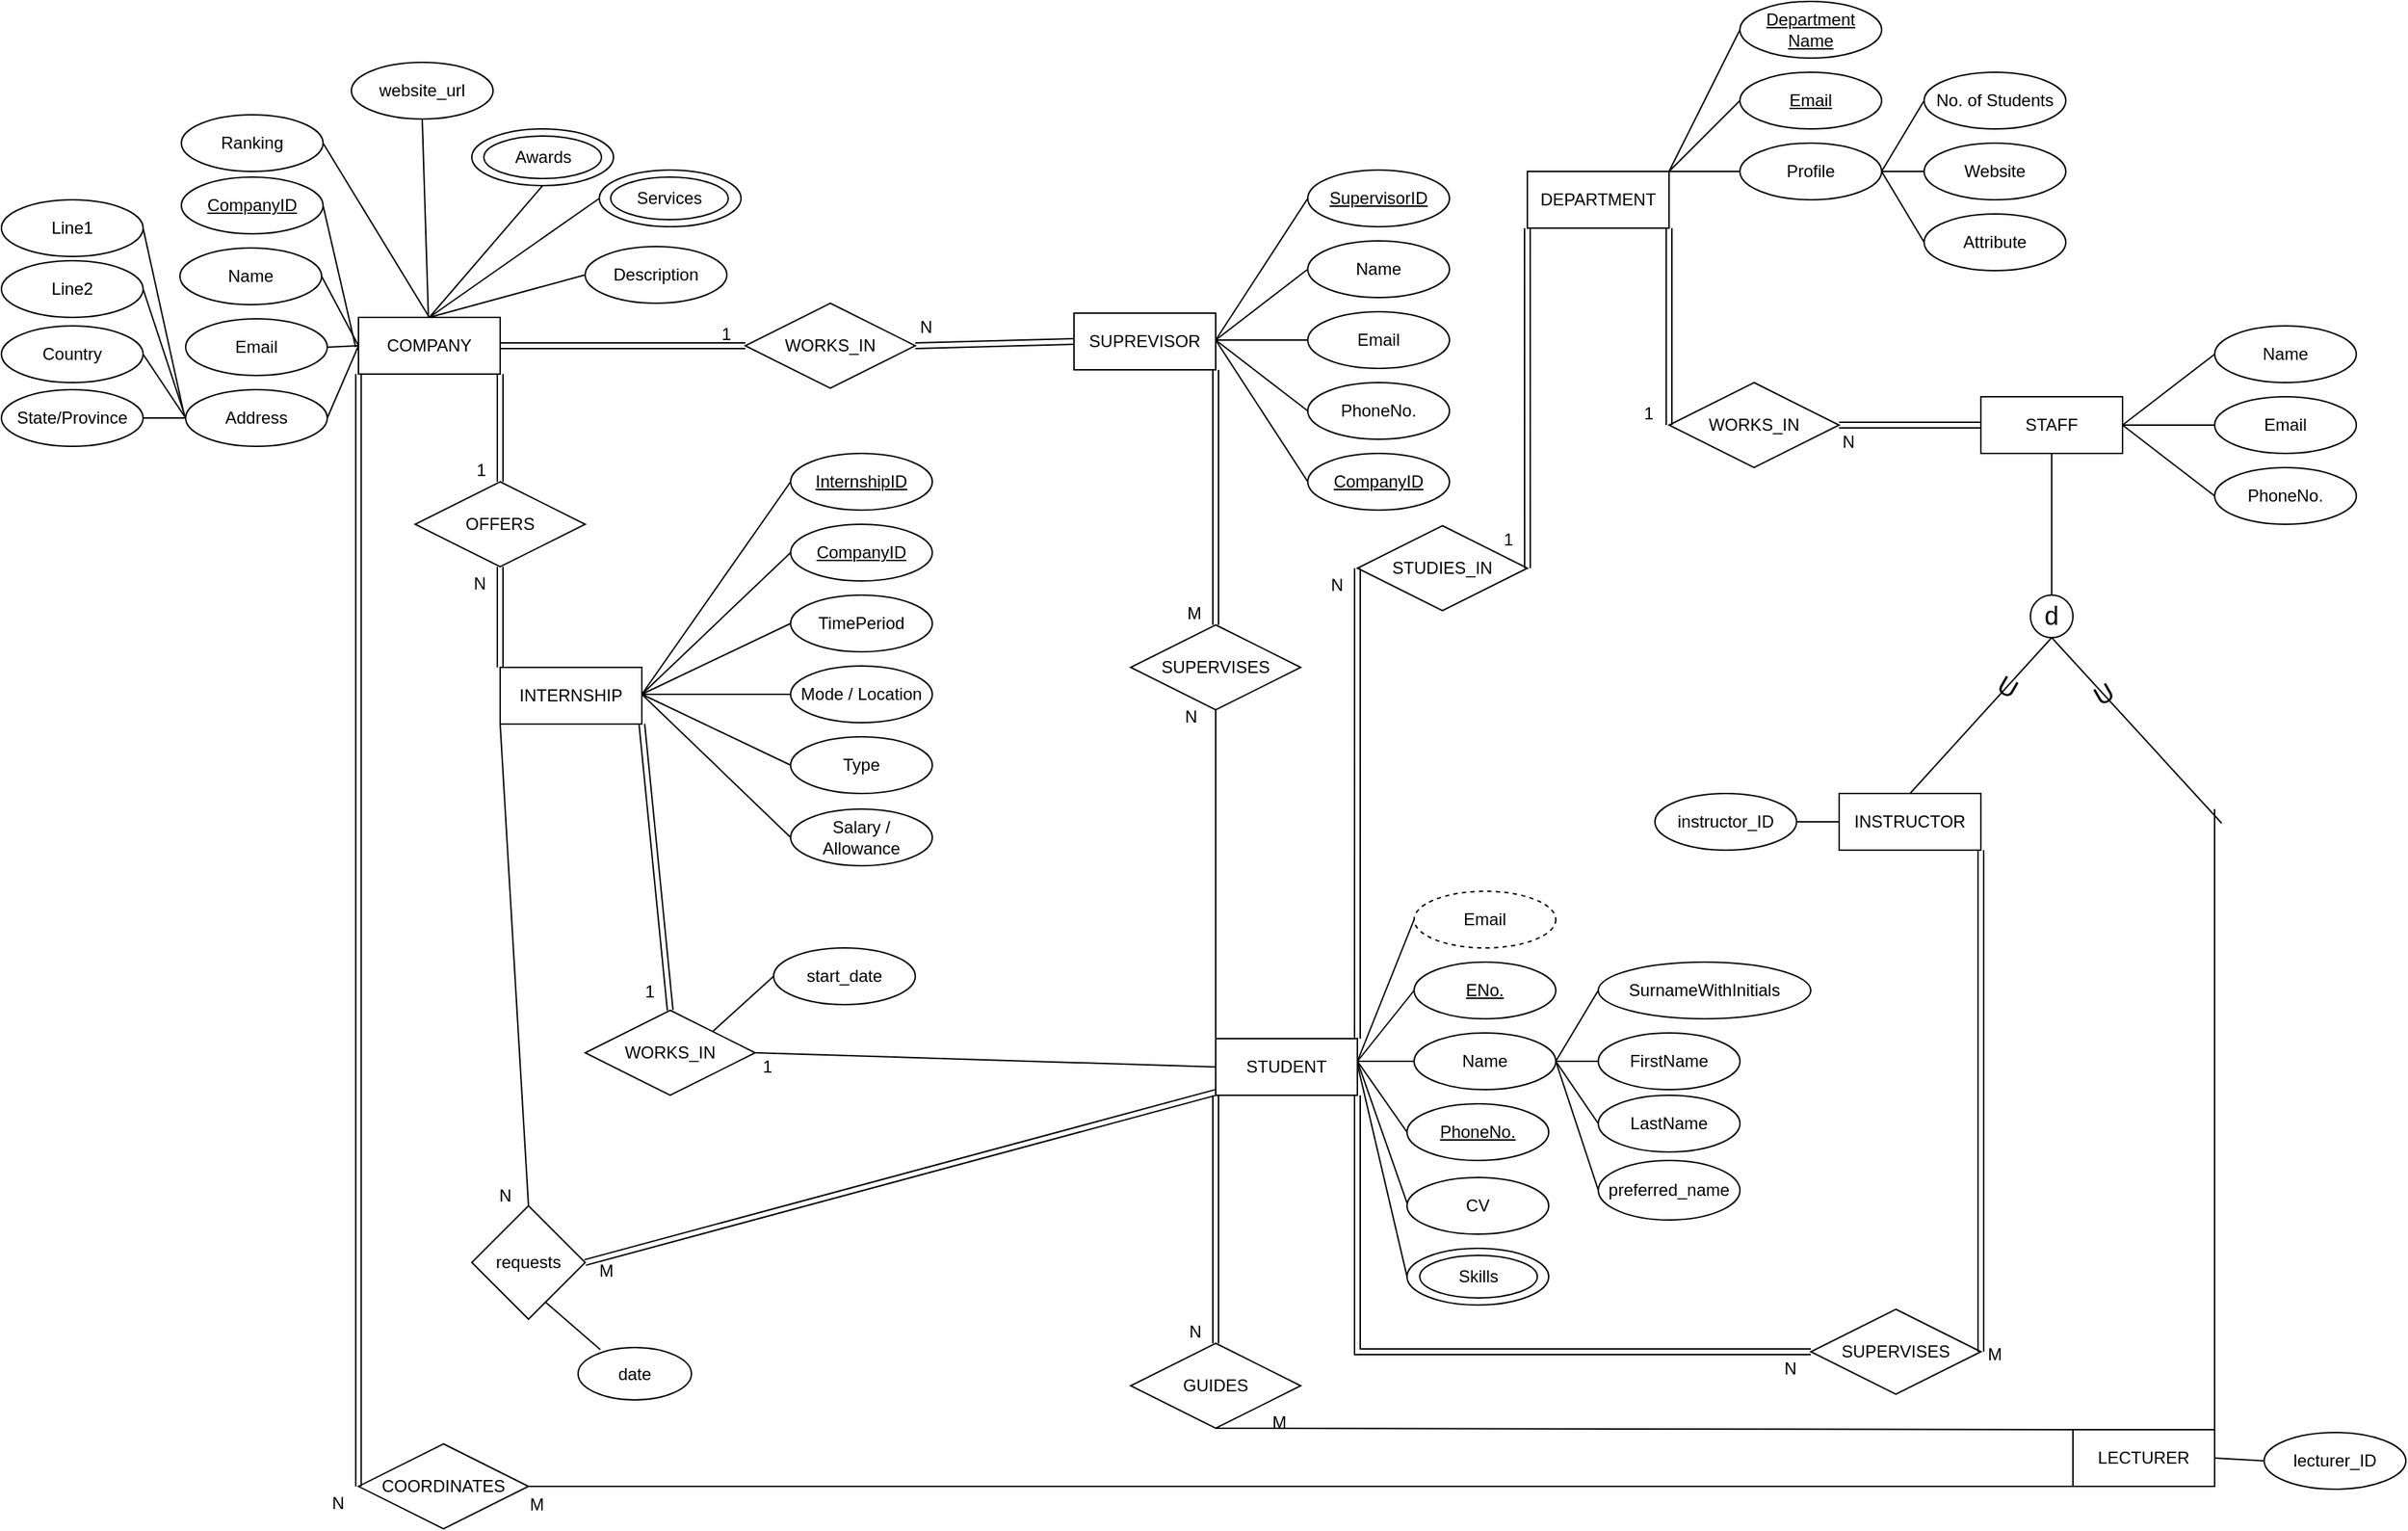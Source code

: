 <mxfile version="16.5.3" type="device"><diagram id="amjzP3HNuLZpH-jODJ5Z" name="Page-1"><mxGraphModel dx="3157" dy="3487" grid="1" gridSize="10" guides="1" tooltips="1" connect="1" arrows="1" fold="1" page="1" pageScale="1" pageWidth="850" pageHeight="1100" math="0" shadow="0"><root><mxCell id="0"/><mxCell id="1" parent="0"/><mxCell id="pXCcRpqdPzr5vICQYkG3-47" value="INSTRUCTOR" style="whiteSpace=wrap;html=1;align=center;" parent="1" vertex="1"><mxGeometry x="1020.04" y="-1331" width="100" height="40" as="geometry"/></mxCell><mxCell id="pXCcRpqdPzr5vICQYkG3-48" value="SUPREVISOR" style="whiteSpace=wrap;html=1;align=center;" parent="1" vertex="1"><mxGeometry x="480" y="-1670" width="100" height="40" as="geometry"/></mxCell><mxCell id="pXCcRpqdPzr5vICQYkG3-49" value="COMPANY" style="whiteSpace=wrap;html=1;align=center;" parent="1" vertex="1"><mxGeometry x="-25" y="-1667" width="100" height="40" as="geometry"/></mxCell><mxCell id="pXCcRpqdPzr5vICQYkG3-50" value="STUDENT" style="whiteSpace=wrap;html=1;align=center;" parent="1" vertex="1"><mxGeometry x="580" y="-1158" width="100" height="40" as="geometry"/></mxCell><mxCell id="pXCcRpqdPzr5vICQYkG3-51" value="DEPARTMENT" style="whiteSpace=wrap;html=1;align=center;" parent="1" vertex="1"><mxGeometry x="799.96" y="-1770" width="100" height="40" as="geometry"/></mxCell><mxCell id="pXCcRpqdPzr5vICQYkG3-52" value="LECTURER" style="whiteSpace=wrap;html=1;align=center;" parent="1" vertex="1"><mxGeometry x="1185.04" y="-882" width="100" height="40" as="geometry"/></mxCell><mxCell id="pXCcRpqdPzr5vICQYkG3-53" value="STAFF" style="whiteSpace=wrap;html=1;align=center;" parent="1" vertex="1"><mxGeometry x="1120.04" y="-1611" width="100" height="40" as="geometry"/></mxCell><mxCell id="pXCcRpqdPzr5vICQYkG3-54" value="INTERNSHIP" style="whiteSpace=wrap;html=1;align=center;" parent="1" vertex="1"><mxGeometry x="75" y="-1420" width="100" height="40" as="geometry"/></mxCell><mxCell id="pXCcRpqdPzr5vICQYkG3-75" value="OFFERS" style="shape=rhombus;perimeter=rhombusPerimeter;whiteSpace=wrap;html=1;align=center;" parent="1" vertex="1"><mxGeometry x="15" y="-1551" width="120" height="60" as="geometry"/></mxCell><mxCell id="pXCcRpqdPzr5vICQYkG3-85" value="" style="shape=link;html=1;rounded=0;exitX=1;exitY=1;exitDx=0;exitDy=0;entryX=0.5;entryY=0;entryDx=0;entryDy=0;" parent="1" source="pXCcRpqdPzr5vICQYkG3-49" target="pXCcRpqdPzr5vICQYkG3-75" edge="1"><mxGeometry relative="1" as="geometry"><mxPoint x="15" y="-1630" as="sourcePoint"/><mxPoint x="145" y="-1640" as="targetPoint"/></mxGeometry></mxCell><mxCell id="pXCcRpqdPzr5vICQYkG3-86" value="1" style="resizable=0;html=1;align=right;verticalAlign=bottom;" parent="pXCcRpqdPzr5vICQYkG3-85" connectable="0" vertex="1"><mxGeometry x="1" relative="1" as="geometry"><mxPoint x="-10" as="offset"/></mxGeometry></mxCell><mxCell id="pXCcRpqdPzr5vICQYkG3-87" value="" style="shape=link;html=1;rounded=0;entryX=0.5;entryY=1;entryDx=0;entryDy=0;exitX=0;exitY=0;exitDx=0;exitDy=0;" parent="1" source="pXCcRpqdPzr5vICQYkG3-54" target="pXCcRpqdPzr5vICQYkG3-75" edge="1"><mxGeometry relative="1" as="geometry"><mxPoint x="25" y="-1490" as="sourcePoint"/><mxPoint x="185" y="-1490" as="targetPoint"/></mxGeometry></mxCell><mxCell id="pXCcRpqdPzr5vICQYkG3-88" value="N" style="resizable=0;html=1;align=right;verticalAlign=bottom;" parent="pXCcRpqdPzr5vICQYkG3-87" connectable="0" vertex="1"><mxGeometry x="1" relative="1" as="geometry"><mxPoint x="-10" y="20" as="offset"/></mxGeometry></mxCell><mxCell id="pXCcRpqdPzr5vICQYkG3-89" value="WORKS_IN" style="shape=rhombus;perimeter=rhombusPerimeter;whiteSpace=wrap;html=1;align=center;" parent="1" vertex="1"><mxGeometry x="248" y="-1677" width="120" height="60" as="geometry"/></mxCell><mxCell id="pXCcRpqdPzr5vICQYkG3-90" value="" style="shape=link;html=1;rounded=0;exitX=1;exitY=0.5;exitDx=0;exitDy=0;entryX=0;entryY=0.5;entryDx=0;entryDy=0;" parent="1" source="pXCcRpqdPzr5vICQYkG3-49" target="pXCcRpqdPzr5vICQYkG3-89" edge="1"><mxGeometry relative="1" as="geometry"><mxPoint x="170" y="-1727" as="sourcePoint"/><mxPoint x="260" y="-1647" as="targetPoint"/></mxGeometry></mxCell><mxCell id="pXCcRpqdPzr5vICQYkG3-91" value="1" style="resizable=0;html=1;align=right;verticalAlign=bottom;" parent="pXCcRpqdPzr5vICQYkG3-90" connectable="0" vertex="1"><mxGeometry x="1" relative="1" as="geometry"><mxPoint x="-10" as="offset"/></mxGeometry></mxCell><mxCell id="pXCcRpqdPzr5vICQYkG3-93" value="" style="shape=link;html=1;rounded=0;exitX=0;exitY=0.5;exitDx=0;exitDy=0;entryX=1;entryY=0.5;entryDx=0;entryDy=0;" parent="1" source="pXCcRpqdPzr5vICQYkG3-48" target="pXCcRpqdPzr5vICQYkG3-89" edge="1"><mxGeometry relative="1" as="geometry"><mxPoint x="330" y="-1470" as="sourcePoint"/><mxPoint x="450" y="-1700" as="targetPoint"/></mxGeometry></mxCell><mxCell id="pXCcRpqdPzr5vICQYkG3-94" value="N" style="resizable=0;html=1;align=right;verticalAlign=bottom;" parent="pXCcRpqdPzr5vICQYkG3-93" connectable="0" vertex="1"><mxGeometry x="1" relative="1" as="geometry"><mxPoint x="12" y="-4" as="offset"/></mxGeometry></mxCell><mxCell id="pXCcRpqdPzr5vICQYkG3-95" value="WORKS_IN" style="shape=rhombus;perimeter=rhombusPerimeter;whiteSpace=wrap;html=1;align=center;" parent="1" vertex="1"><mxGeometry x="135" y="-1178" width="120" height="60" as="geometry"/></mxCell><mxCell id="pXCcRpqdPzr5vICQYkG3-98" value="" style="shape=link;html=1;rounded=0;exitX=0.5;exitY=0;exitDx=0;exitDy=0;entryX=1;entryY=1;entryDx=0;entryDy=0;" parent="1" source="pXCcRpqdPzr5vICQYkG3-95" target="pXCcRpqdPzr5vICQYkG3-54" edge="1"><mxGeometry relative="1" as="geometry"><mxPoint x="195" y="-1610" as="sourcePoint"/><mxPoint x="95" y="-1610" as="targetPoint"/></mxGeometry></mxCell><mxCell id="pXCcRpqdPzr5vICQYkG3-99" value="1" style="resizable=0;html=1;align=right;verticalAlign=bottom;" parent="pXCcRpqdPzr5vICQYkG3-98" connectable="0" vertex="1"><mxGeometry x="1" relative="1" as="geometry"><mxPoint x="10" y="198" as="offset"/></mxGeometry></mxCell><mxCell id="pXCcRpqdPzr5vICQYkG3-100" value="SUPERVISES" style="shape=rhombus;perimeter=rhombusPerimeter;whiteSpace=wrap;html=1;align=center;" parent="1" vertex="1"><mxGeometry x="520" y="-1450" width="120" height="60" as="geometry"/></mxCell><mxCell id="pXCcRpqdPzr5vICQYkG3-103" value="" style="shape=link;html=1;rounded=0;entryX=0.5;entryY=0;entryDx=0;entryDy=0;exitX=1;exitY=1;exitDx=0;exitDy=0;" parent="1" source="pXCcRpqdPzr5vICQYkG3-48" target="pXCcRpqdPzr5vICQYkG3-100" edge="1"><mxGeometry relative="1" as="geometry"><mxPoint x="590" y="-1330" as="sourcePoint"/><mxPoint x="590" y="-1380" as="targetPoint"/></mxGeometry></mxCell><mxCell id="pXCcRpqdPzr5vICQYkG3-104" value="M" style="resizable=0;html=1;align=right;verticalAlign=bottom;" parent="pXCcRpqdPzr5vICQYkG3-103" connectable="0" vertex="1"><mxGeometry x="1" relative="1" as="geometry"><mxPoint x="-10" as="offset"/></mxGeometry></mxCell><mxCell id="pXCcRpqdPzr5vICQYkG3-105" value="STUDIES_IN" style="shape=rhombus;perimeter=rhombusPerimeter;whiteSpace=wrap;html=1;align=center;" parent="1" vertex="1"><mxGeometry x="680.04" y="-1520" width="120" height="60" as="geometry"/></mxCell><mxCell id="pXCcRpqdPzr5vICQYkG3-106" value="" style="shape=link;html=1;rounded=0;exitX=0;exitY=1;exitDx=0;exitDy=0;entryX=1;entryY=0.5;entryDx=0;entryDy=0;" parent="1" source="pXCcRpqdPzr5vICQYkG3-51" target="pXCcRpqdPzr5vICQYkG3-105" edge="1"><mxGeometry relative="1" as="geometry"><mxPoint x="249.96" y="-1760" as="sourcePoint"/><mxPoint x="800" y="-1530" as="targetPoint"/></mxGeometry></mxCell><mxCell id="pXCcRpqdPzr5vICQYkG3-107" value="1" style="resizable=0;html=1;align=right;verticalAlign=bottom;" parent="pXCcRpqdPzr5vICQYkG3-106" connectable="0" vertex="1"><mxGeometry x="1" relative="1" as="geometry"><mxPoint x="-10" y="-11" as="offset"/></mxGeometry></mxCell><mxCell id="pXCcRpqdPzr5vICQYkG3-108" value="" style="shape=link;html=1;rounded=0;entryX=0;entryY=0.5;entryDx=0;entryDy=0;exitX=1;exitY=0;exitDx=0;exitDy=0;" parent="1" source="pXCcRpqdPzr5vICQYkG3-50" target="pXCcRpqdPzr5vICQYkG3-105" edge="1"><mxGeometry relative="1" as="geometry"><mxPoint x="300" y="-1410" as="sourcePoint"/><mxPoint x="300" y="-1530" as="targetPoint"/></mxGeometry></mxCell><mxCell id="pXCcRpqdPzr5vICQYkG3-109" value="N" style="resizable=0;html=1;align=right;verticalAlign=bottom;" parent="pXCcRpqdPzr5vICQYkG3-108" connectable="0" vertex="1"><mxGeometry x="1" relative="1" as="geometry"><mxPoint x="-10" y="20" as="offset"/></mxGeometry></mxCell><mxCell id="pXCcRpqdPzr5vICQYkG3-110" value="WORKS_IN" style="shape=rhombus;perimeter=rhombusPerimeter;whiteSpace=wrap;html=1;align=center;" parent="1" vertex="1"><mxGeometry x="899.96" y="-1621" width="120" height="60" as="geometry"/></mxCell><mxCell id="pXCcRpqdPzr5vICQYkG3-111" value="" style="shape=link;html=1;rounded=0;exitX=1;exitY=1;exitDx=0;exitDy=0;entryX=0;entryY=0.5;entryDx=0;entryDy=0;" parent="1" source="pXCcRpqdPzr5vICQYkG3-51" target="pXCcRpqdPzr5vICQYkG3-110" edge="1"><mxGeometry relative="1" as="geometry"><mxPoint x="1179.96" y="-1700" as="sourcePoint"/><mxPoint x="579.96" y="-1670" as="targetPoint"/></mxGeometry></mxCell><mxCell id="pXCcRpqdPzr5vICQYkG3-112" value="1" style="resizable=0;html=1;align=right;verticalAlign=bottom;" parent="pXCcRpqdPzr5vICQYkG3-111" connectable="0" vertex="1"><mxGeometry x="1" relative="1" as="geometry"><mxPoint x="-10" as="offset"/></mxGeometry></mxCell><mxCell id="pXCcRpqdPzr5vICQYkG3-113" value="" style="shape=link;html=1;rounded=0;entryX=1;entryY=0.5;entryDx=0;entryDy=0;exitX=0;exitY=0.5;exitDx=0;exitDy=0;" parent="1" source="pXCcRpqdPzr5vICQYkG3-53" target="pXCcRpqdPzr5vICQYkG3-110" edge="1"><mxGeometry relative="1" as="geometry"><mxPoint x="959.96" y="-1420" as="sourcePoint"/><mxPoint x="579.96" y="-1610" as="targetPoint"/></mxGeometry></mxCell><mxCell id="pXCcRpqdPzr5vICQYkG3-114" value="N" style="resizable=0;html=1;align=right;verticalAlign=bottom;" parent="pXCcRpqdPzr5vICQYkG3-113" connectable="0" vertex="1"><mxGeometry x="1" relative="1" as="geometry"><mxPoint x="11" y="20" as="offset"/></mxGeometry></mxCell><mxCell id="pXCcRpqdPzr5vICQYkG3-115" value="&lt;font style=&quot;font-size: 18px&quot;&gt;d&lt;/font&gt;" style="ellipse;whiteSpace=wrap;html=1;aspect=fixed;" parent="1" vertex="1"><mxGeometry x="1155.04" y="-1471" width="30" height="30" as="geometry"/></mxCell><mxCell id="pXCcRpqdPzr5vICQYkG3-116" value="" style="endArrow=none;html=1;rounded=0;fontSize=18;edgeStyle=orthogonalEdgeStyle;exitX=1;exitY=0.05;exitDx=0;exitDy=0;exitPerimeter=0;" parent="1" source="pXCcRpqdPzr5vICQYkG3-52" edge="1"><mxGeometry width="50" height="50" relative="1" as="geometry"><mxPoint x="1285.04" y="-888" as="sourcePoint"/><mxPoint x="1285" y="-1320" as="targetPoint"/><Array as="points"><mxPoint x="1285" y="-980"/><mxPoint x="1285" y="-980"/></Array></mxGeometry></mxCell><mxCell id="s4EsBTHyYF3DcHNr2bHi-1" value="&lt;font style=&quot;font-size: 18px&quot;&gt;U&lt;/font&gt;" style="text;html=1;strokeColor=none;fillColor=none;align=center;verticalAlign=middle;whiteSpace=wrap;rounded=0;rotation=30;" parent="1" vertex="1"><mxGeometry x="1109" y="-1421" width="60" height="30" as="geometry"/></mxCell><mxCell id="s4EsBTHyYF3DcHNr2bHi-5" value="SUPERVISES" style="shape=rhombus;perimeter=rhombusPerimeter;whiteSpace=wrap;html=1;align=center;" parent="1" vertex="1"><mxGeometry x="1000.04" y="-967" width="120" height="60" as="geometry"/></mxCell><mxCell id="s4EsBTHyYF3DcHNr2bHi-6" value="" style="shape=link;html=1;rounded=0;entryX=0;entryY=0.5;entryDx=0;entryDy=0;exitX=1;exitY=1;exitDx=0;exitDy=0;edgeStyle=orthogonalEdgeStyle;" parent="1" source="pXCcRpqdPzr5vICQYkG3-50" target="s4EsBTHyYF3DcHNr2bHi-5" edge="1"><mxGeometry relative="1" as="geometry"><mxPoint x="780" y="-1048" as="sourcePoint"/><mxPoint x="650" y="-1298" as="targetPoint"/></mxGeometry></mxCell><mxCell id="s4EsBTHyYF3DcHNr2bHi-7" value="N" style="resizable=0;html=1;align=right;verticalAlign=bottom;" parent="s4EsBTHyYF3DcHNr2bHi-6" connectable="0" vertex="1"><mxGeometry x="1" relative="1" as="geometry"><mxPoint x="-10" y="20" as="offset"/></mxGeometry></mxCell><mxCell id="s4EsBTHyYF3DcHNr2bHi-8" value="" style="shape=link;html=1;rounded=0;entryX=1;entryY=0.5;entryDx=0;entryDy=0;exitX=1;exitY=1;exitDx=0;exitDy=0;" parent="1" source="pXCcRpqdPzr5vICQYkG3-47" target="s4EsBTHyYF3DcHNr2bHi-5" edge="1"><mxGeometry relative="1" as="geometry"><mxPoint x="1177" y="-1231" as="sourcePoint"/><mxPoint x="1127" y="-1151" as="targetPoint"/></mxGeometry></mxCell><mxCell id="s4EsBTHyYF3DcHNr2bHi-9" value="M" style="resizable=0;html=1;align=right;verticalAlign=bottom;" parent="s4EsBTHyYF3DcHNr2bHi-8" connectable="0" vertex="1"><mxGeometry x="1" relative="1" as="geometry"><mxPoint x="15" y="10" as="offset"/></mxGeometry></mxCell><mxCell id="s4EsBTHyYF3DcHNr2bHi-10" value="GUIDES" style="shape=rhombus;perimeter=rhombusPerimeter;whiteSpace=wrap;html=1;align=center;" parent="1" vertex="1"><mxGeometry x="520" y="-943" width="120" height="60" as="geometry"/></mxCell><mxCell id="s4EsBTHyYF3DcHNr2bHi-11" value="" style="shape=link;html=1;rounded=0;entryX=0.5;entryY=0;entryDx=0;entryDy=0;exitX=0;exitY=1;exitDx=0;exitDy=0;" parent="1" source="pXCcRpqdPzr5vICQYkG3-50" target="s4EsBTHyYF3DcHNr2bHi-10" edge="1"><mxGeometry relative="1" as="geometry"><mxPoint x="530" y="-1147" as="sourcePoint"/><mxPoint x="500" y="-1327" as="targetPoint"/></mxGeometry></mxCell><mxCell id="s4EsBTHyYF3DcHNr2bHi-12" value="N" style="resizable=0;html=1;align=right;verticalAlign=bottom;" parent="s4EsBTHyYF3DcHNr2bHi-11" connectable="0" vertex="1"><mxGeometry x="1" relative="1" as="geometry"><mxPoint x="-10" as="offset"/></mxGeometry></mxCell><mxCell id="s4EsBTHyYF3DcHNr2bHi-15" value="COORDINATES" style="shape=rhombus;perimeter=rhombusPerimeter;whiteSpace=wrap;html=1;align=center;" parent="1" vertex="1"><mxGeometry x="-25.0" y="-872" width="120" height="60" as="geometry"/></mxCell><mxCell id="s4EsBTHyYF3DcHNr2bHi-16" value="" style="shape=link;html=1;rounded=0;entryX=0;entryY=0.5;entryDx=0;entryDy=0;exitX=0;exitY=1;exitDx=0;exitDy=0;width=3.793;" parent="1" source="pXCcRpqdPzr5vICQYkG3-49" target="s4EsBTHyYF3DcHNr2bHi-15" edge="1"><mxGeometry relative="1" as="geometry"><mxPoint x="15" y="-1130" as="sourcePoint"/><mxPoint x="-15" y="-1310" as="targetPoint"/></mxGeometry></mxCell><mxCell id="s4EsBTHyYF3DcHNr2bHi-17" value="N" style="resizable=0;html=1;align=right;verticalAlign=bottom;" parent="s4EsBTHyYF3DcHNr2bHi-16" connectable="0" vertex="1"><mxGeometry x="1" relative="1" as="geometry"><mxPoint x="-10" y="20" as="offset"/></mxGeometry></mxCell><mxCell id="s4EsBTHyYF3DcHNr2bHi-20" value="" style="endArrow=none;html=1;rounded=0;fontSize=18;entryX=0;entryY=1;entryDx=0;entryDy=0;exitX=1;exitY=0.5;exitDx=0;exitDy=0;" parent="1" source="s4EsBTHyYF3DcHNr2bHi-15" target="pXCcRpqdPzr5vICQYkG3-52" edge="1"><mxGeometry width="50" height="50" relative="1" as="geometry"><mxPoint x="480" y="-847" as="sourcePoint"/><mxPoint x="530" y="-897" as="targetPoint"/></mxGeometry></mxCell><mxCell id="s4EsBTHyYF3DcHNr2bHi-21" value="M" style="resizable=0;html=1;align=right;verticalAlign=bottom;" parent="1" connectable="0" vertex="1"><mxGeometry x="25" y="-967" as="geometry"><mxPoint x="130" y="-19" as="offset"/></mxGeometry></mxCell><mxCell id="s4EsBTHyYF3DcHNr2bHi-22" value="" style="endArrow=none;html=1;rounded=0;fontSize=18;entryX=0;entryY=0;entryDx=0;entryDy=0;exitX=0.5;exitY=1;exitDx=0;exitDy=0;" parent="1" source="s4EsBTHyYF3DcHNr2bHi-10" target="pXCcRpqdPzr5vICQYkG3-52" edge="1"><mxGeometry width="50" height="50" relative="1" as="geometry"><mxPoint x="350" y="-877" as="sourcePoint"/><mxPoint x="949.96" y="-877" as="targetPoint"/></mxGeometry></mxCell><mxCell id="s4EsBTHyYF3DcHNr2bHi-23" value="M" style="resizable=0;html=1;align=right;verticalAlign=bottom;" parent="1" connectable="0" vertex="1"><mxGeometry x="500" y="-860" as="geometry"><mxPoint x="130" y="-19" as="offset"/></mxGeometry></mxCell><mxCell id="s4EsBTHyYF3DcHNr2bHi-24" value="" style="endArrow=none;html=1;rounded=0;fontSize=18;entryX=0.5;entryY=1;entryDx=0;entryDy=0;exitX=0.5;exitY=0;exitDx=0;exitDy=0;" parent="1" source="pXCcRpqdPzr5vICQYkG3-115" target="pXCcRpqdPzr5vICQYkG3-53" edge="1"><mxGeometry width="50" height="50" relative="1" as="geometry"><mxPoint x="495.04" y="-1160" as="sourcePoint"/><mxPoint x="775" y="-1160" as="targetPoint"/></mxGeometry></mxCell><mxCell id="N8H7bRiZC3kbDnqA4UHB-1" value="Department Name" style="ellipse;whiteSpace=wrap;html=1;align=center;fontStyle=4;" parent="1" vertex="1"><mxGeometry x="950" y="-1890" width="100" height="40" as="geometry"/></mxCell><mxCell id="N8H7bRiZC3kbDnqA4UHB-2" value="Email" style="ellipse;whiteSpace=wrap;html=1;align=center;fontStyle=4;" parent="1" vertex="1"><mxGeometry x="950.0" y="-1840" width="100" height="40" as="geometry"/></mxCell><mxCell id="N8H7bRiZC3kbDnqA4UHB-3" value="Profile" style="ellipse;whiteSpace=wrap;html=1;align=center;" parent="1" vertex="1"><mxGeometry x="950" y="-1790" width="100" height="40" as="geometry"/></mxCell><mxCell id="N8H7bRiZC3kbDnqA4UHB-4" value="No. of Students" style="ellipse;whiteSpace=wrap;html=1;align=center;" parent="1" vertex="1"><mxGeometry x="1080" y="-1840" width="100" height="40" as="geometry"/></mxCell><mxCell id="N8H7bRiZC3kbDnqA4UHB-5" value="Website" style="ellipse;whiteSpace=wrap;html=1;align=center;" parent="1" vertex="1"><mxGeometry x="1080" y="-1790" width="100" height="40" as="geometry"/></mxCell><mxCell id="N8H7bRiZC3kbDnqA4UHB-6" value="Attribute" style="ellipse;whiteSpace=wrap;html=1;align=center;" parent="1" vertex="1"><mxGeometry x="1080" y="-1740" width="100" height="40" as="geometry"/></mxCell><mxCell id="N8H7bRiZC3kbDnqA4UHB-7" value="" style="endArrow=none;html=1;rounded=0;entryX=1;entryY=0.5;entryDx=0;entryDy=0;exitX=0;exitY=0.5;exitDx=0;exitDy=0;" parent="1" source="N8H7bRiZC3kbDnqA4UHB-6" target="N8H7bRiZC3kbDnqA4UHB-3" edge="1"><mxGeometry width="50" height="50" relative="1" as="geometry"><mxPoint x="1073.96" y="-1697" as="sourcePoint"/><mxPoint x="1024.96" y="-1780" as="targetPoint"/></mxGeometry></mxCell><mxCell id="N8H7bRiZC3kbDnqA4UHB-8" value="" style="endArrow=none;html=1;rounded=0;entryX=1;entryY=0.5;entryDx=0;entryDy=0;exitX=0;exitY=0.5;exitDx=0;exitDy=0;" parent="1" source="N8H7bRiZC3kbDnqA4UHB-5" target="N8H7bRiZC3kbDnqA4UHB-3" edge="1"><mxGeometry width="50" height="50" relative="1" as="geometry"><mxPoint x="1083.96" y="-1687" as="sourcePoint"/><mxPoint x="1034.96" y="-1770" as="targetPoint"/></mxGeometry></mxCell><mxCell id="N8H7bRiZC3kbDnqA4UHB-9" value="" style="endArrow=none;html=1;rounded=0;entryX=1;entryY=0.5;entryDx=0;entryDy=0;exitX=0;exitY=0.5;exitDx=0;exitDy=0;" parent="1" source="N8H7bRiZC3kbDnqA4UHB-4" target="N8H7bRiZC3kbDnqA4UHB-3" edge="1"><mxGeometry width="50" height="50" relative="1" as="geometry"><mxPoint x="1093.96" y="-1677" as="sourcePoint"/><mxPoint x="1044.96" y="-1760" as="targetPoint"/></mxGeometry></mxCell><mxCell id="N8H7bRiZC3kbDnqA4UHB-10" value="" style="endArrow=none;html=1;rounded=0;entryX=0;entryY=0.5;entryDx=0;entryDy=0;exitX=1;exitY=0.5;exitDx=0;exitDy=0;" parent="1" target="N8H7bRiZC3kbDnqA4UHB-1" edge="1"><mxGeometry width="50" height="50" relative="1" as="geometry"><mxPoint x="899.96" y="-1770" as="sourcePoint"/><mxPoint x="874.96" y="-1640" as="targetPoint"/></mxGeometry></mxCell><mxCell id="N8H7bRiZC3kbDnqA4UHB-11" value="" style="endArrow=none;html=1;rounded=0;entryX=0;entryY=0.5;entryDx=0;entryDy=0;exitX=1;exitY=0.5;exitDx=0;exitDy=0;" parent="1" target="N8H7bRiZC3kbDnqA4UHB-2" edge="1"><mxGeometry width="50" height="50" relative="1" as="geometry"><mxPoint x="899.96" y="-1770" as="sourcePoint"/><mxPoint x="884.96" y="-1630" as="targetPoint"/></mxGeometry></mxCell><mxCell id="N8H7bRiZC3kbDnqA4UHB-12" value="" style="endArrow=none;html=1;rounded=0;entryX=0;entryY=0.5;entryDx=0;entryDy=0;exitX=1;exitY=0.5;exitDx=0;exitDy=0;" parent="1" target="N8H7bRiZC3kbDnqA4UHB-3" edge="1"><mxGeometry width="50" height="50" relative="1" as="geometry"><mxPoint x="899.96" y="-1770" as="sourcePoint"/><mxPoint x="894.96" y="-1620" as="targetPoint"/></mxGeometry></mxCell><mxCell id="N8H7bRiZC3kbDnqA4UHB-14" value="&lt;u&gt;CompanyID&lt;/u&gt;" style="ellipse;whiteSpace=wrap;html=1;align=center;" parent="1" vertex="1"><mxGeometry x="280" y="-1521" width="100" height="40" as="geometry"/></mxCell><mxCell id="N8H7bRiZC3kbDnqA4UHB-17" value="TimePeriod" style="ellipse;whiteSpace=wrap;html=1;align=center;" parent="1" vertex="1"><mxGeometry x="280" y="-1471" width="100" height="40" as="geometry"/></mxCell><mxCell id="N8H7bRiZC3kbDnqA4UHB-18" value="Mode / Location" style="ellipse;whiteSpace=wrap;html=1;align=center;" parent="1" vertex="1"><mxGeometry x="280" y="-1421" width="100" height="40" as="geometry"/></mxCell><mxCell id="N8H7bRiZC3kbDnqA4UHB-20" value="InternshipID" style="ellipse;whiteSpace=wrap;html=1;align=center;fontStyle=4;" parent="1" vertex="1"><mxGeometry x="280" y="-1571" width="100" height="40" as="geometry"/></mxCell><mxCell id="N8H7bRiZC3kbDnqA4UHB-21" value="Type" style="ellipse;whiteSpace=wrap;html=1;align=center;" parent="1" vertex="1"><mxGeometry x="280" y="-1371" width="100" height="40" as="geometry"/></mxCell><mxCell id="N8H7bRiZC3kbDnqA4UHB-22" value="Salary / Allowance" style="ellipse;whiteSpace=wrap;html=1;align=center;" parent="1" vertex="1"><mxGeometry x="280" y="-1320" width="100" height="40" as="geometry"/></mxCell><mxCell id="N8H7bRiZC3kbDnqA4UHB-23" value="" style="endArrow=none;html=1;rounded=0;entryX=0;entryY=0.5;entryDx=0;entryDy=0;exitX=1;exitY=0.5;exitDx=0;exitDy=0;" parent="1" target="N8H7bRiZC3kbDnqA4UHB-20" edge="1"><mxGeometry relative="1" as="geometry"><mxPoint x="175" y="-1401" as="sourcePoint"/><mxPoint x="100" y="-1341" as="targetPoint"/></mxGeometry></mxCell><mxCell id="N8H7bRiZC3kbDnqA4UHB-24" value="" style="endArrow=none;html=1;rounded=0;entryX=1;entryY=0.5;entryDx=0;entryDy=0;exitX=0;exitY=0.5;exitDx=0;exitDy=0;" parent="1" source="N8H7bRiZC3kbDnqA4UHB-18" edge="1"><mxGeometry relative="1" as="geometry"><mxPoint x="60" y="-1111" as="sourcePoint"/><mxPoint x="175" y="-1401" as="targetPoint"/></mxGeometry></mxCell><mxCell id="N8H7bRiZC3kbDnqA4UHB-25" value="" style="endArrow=none;html=1;rounded=0;entryX=0;entryY=0.5;entryDx=0;entryDy=0;exitX=1;exitY=0.5;exitDx=0;exitDy=0;" parent="1" target="N8H7bRiZC3kbDnqA4UHB-17" edge="1"><mxGeometry relative="1" as="geometry"><mxPoint x="175" y="-1401" as="sourcePoint"/><mxPoint x="300" y="-1521" as="targetPoint"/></mxGeometry></mxCell><mxCell id="N8H7bRiZC3kbDnqA4UHB-27" value="" style="endArrow=none;html=1;rounded=0;entryX=0;entryY=0.5;entryDx=0;entryDy=0;exitX=1;exitY=0.5;exitDx=0;exitDy=0;" parent="1" target="N8H7bRiZC3kbDnqA4UHB-14" edge="1"><mxGeometry relative="1" as="geometry"><mxPoint x="175" y="-1401" as="sourcePoint"/><mxPoint x="320" y="-1501" as="targetPoint"/></mxGeometry></mxCell><mxCell id="N8H7bRiZC3kbDnqA4UHB-29" value="" style="endArrow=none;html=1;rounded=0;entryX=1;entryY=0.5;entryDx=0;entryDy=0;exitX=0;exitY=0.5;exitDx=0;exitDy=0;" parent="1" source="N8H7bRiZC3kbDnqA4UHB-21" edge="1"><mxGeometry relative="1" as="geometry"><mxPoint x="250" y="-1011" as="sourcePoint"/><mxPoint x="175" y="-1401" as="targetPoint"/></mxGeometry></mxCell><mxCell id="N8H7bRiZC3kbDnqA4UHB-30" value="" style="endArrow=none;html=1;rounded=0;exitX=0;exitY=0.5;exitDx=0;exitDy=0;entryX=1;entryY=0.5;entryDx=0;entryDy=0;" parent="1" source="N8H7bRiZC3kbDnqA4UHB-22" edge="1"><mxGeometry relative="1" as="geometry"><mxPoint x="300" y="-1101" as="sourcePoint"/><mxPoint x="175" y="-1401" as="targetPoint"/></mxGeometry></mxCell><mxCell id="N8H7bRiZC3kbDnqA4UHB-54" value="Name" style="ellipse;whiteSpace=wrap;html=1;align=center;" parent="1" vertex="1"><mxGeometry x="720.04" y="-1162" width="100" height="40" as="geometry"/></mxCell><mxCell id="N8H7bRiZC3kbDnqA4UHB-55" value="ENo." style="ellipse;whiteSpace=wrap;html=1;align=center;fontStyle=4;" parent="1" vertex="1"><mxGeometry x="720.04" y="-1212" width="100" height="40" as="geometry"/></mxCell><mxCell id="N8H7bRiZC3kbDnqA4UHB-56" value="SurnameWithInitials" style="ellipse;whiteSpace=wrap;html=1;align=center;" parent="1" vertex="1"><mxGeometry x="850.0" y="-1212" width="150" height="40" as="geometry"/></mxCell><mxCell id="N8H7bRiZC3kbDnqA4UHB-57" value="FirstName" style="ellipse;whiteSpace=wrap;html=1;align=center;" parent="1" vertex="1"><mxGeometry x="850.04" y="-1162" width="100" height="40" as="geometry"/></mxCell><mxCell id="N8H7bRiZC3kbDnqA4UHB-58" value="LastName" style="ellipse;whiteSpace=wrap;html=1;align=center;" parent="1" vertex="1"><mxGeometry x="850.04" y="-1118" width="100" height="40" as="geometry"/></mxCell><mxCell id="N8H7bRiZC3kbDnqA4UHB-59" value="" style="endArrow=none;html=1;rounded=0;exitX=1;exitY=0.5;exitDx=0;exitDy=0;entryX=0;entryY=0.5;entryDx=0;entryDy=0;" parent="1" source="N8H7bRiZC3kbDnqA4UHB-54" target="N8H7bRiZC3kbDnqA4UHB-56" edge="1"><mxGeometry width="50" height="50" relative="1" as="geometry"><mxPoint x="840.04" y="-1162" as="sourcePoint"/><mxPoint x="890.04" y="-1212" as="targetPoint"/></mxGeometry></mxCell><mxCell id="N8H7bRiZC3kbDnqA4UHB-60" value="" style="endArrow=none;html=1;rounded=0;entryX=1;entryY=0.5;entryDx=0;entryDy=0;exitX=0;exitY=0.5;exitDx=0;exitDy=0;" parent="1" source="N8H7bRiZC3kbDnqA4UHB-55" edge="1"><mxGeometry width="50" height="50" relative="1" as="geometry"><mxPoint x="600.04" y="-962" as="sourcePoint"/><mxPoint x="680.04" y="-1142" as="targetPoint"/></mxGeometry></mxCell><mxCell id="N8H7bRiZC3kbDnqA4UHB-61" value="" style="endArrow=none;html=1;rounded=0;entryX=1;entryY=0.5;entryDx=0;entryDy=0;exitX=0;exitY=0.5;exitDx=0;exitDy=0;" parent="1" source="N8H7bRiZC3kbDnqA4UHB-54" edge="1"><mxGeometry width="50" height="50" relative="1" as="geometry"><mxPoint x="610.04" y="-952" as="sourcePoint"/><mxPoint x="680.04" y="-1142" as="targetPoint"/></mxGeometry></mxCell><mxCell id="N8H7bRiZC3kbDnqA4UHB-62" value="" style="endArrow=none;html=1;rounded=0;entryX=1;entryY=0.5;entryDx=0;entryDy=0;exitX=0;exitY=0.5;exitDx=0;exitDy=0;" parent="1" source="N8H7bRiZC3kbDnqA4UHB-58" target="N8H7bRiZC3kbDnqA4UHB-54" edge="1"><mxGeometry width="50" height="50" relative="1" as="geometry"><mxPoint x="780.04" y="-1012" as="sourcePoint"/><mxPoint x="830.04" y="-1062" as="targetPoint"/></mxGeometry></mxCell><mxCell id="N8H7bRiZC3kbDnqA4UHB-63" value="" style="endArrow=none;html=1;rounded=0;exitX=0;exitY=0.5;exitDx=0;exitDy=0;" parent="1" source="N8H7bRiZC3kbDnqA4UHB-57" edge="1"><mxGeometry width="50" height="50" relative="1" as="geometry"><mxPoint x="770.04" y="-992" as="sourcePoint"/><mxPoint x="820.04" y="-1142" as="targetPoint"/></mxGeometry></mxCell><mxCell id="N8H7bRiZC3kbDnqA4UHB-64" value="Email" style="ellipse;whiteSpace=wrap;html=1;align=center;dashed=1;" parent="1" vertex="1"><mxGeometry x="720.04" y="-1262" width="100" height="40" as="geometry"/></mxCell><mxCell id="N8H7bRiZC3kbDnqA4UHB-65" value="" style="endArrow=none;html=1;rounded=0;entryX=1;entryY=0.5;entryDx=0;entryDy=0;exitX=0;exitY=0.5;exitDx=0;exitDy=0;" parent="1" edge="1"><mxGeometry width="50" height="50" relative="1" as="geometry"><mxPoint x="715.04" y="-1042" as="sourcePoint"/><mxPoint x="680.04" y="-1142" as="targetPoint"/></mxGeometry></mxCell><mxCell id="N8H7bRiZC3kbDnqA4UHB-66" value="" style="endArrow=none;html=1;rounded=0;entryX=1;entryY=0.5;entryDx=0;entryDy=0;exitX=0;exitY=0.5;exitDx=0;exitDy=0;" parent="1" source="N8H7bRiZC3kbDnqA4UHB-68" edge="1"><mxGeometry width="50" height="50" relative="1" as="geometry"><mxPoint x="760.04" y="-1152" as="sourcePoint"/><mxPoint x="680.04" y="-1142" as="targetPoint"/></mxGeometry></mxCell><mxCell id="N8H7bRiZC3kbDnqA4UHB-67" value="" style="endArrow=none;html=1;rounded=0;entryX=1;entryY=0.5;entryDx=0;entryDy=0;exitX=0;exitY=0.5;exitDx=0;exitDy=0;" parent="1" source="N8H7bRiZC3kbDnqA4UHB-64" edge="1"><mxGeometry width="50" height="50" relative="1" as="geometry"><mxPoint x="770.04" y="-1142" as="sourcePoint"/><mxPoint x="680.04" y="-1142" as="targetPoint"/></mxGeometry></mxCell><mxCell id="N8H7bRiZC3kbDnqA4UHB-68" value="PhoneNo." style="ellipse;whiteSpace=wrap;html=1;align=center;fontStyle=4;" parent="1" vertex="1"><mxGeometry x="715.04" y="-1112" width="100" height="40" as="geometry"/></mxCell><mxCell id="N8H7bRiZC3kbDnqA4UHB-70" value="CV" style="ellipse;whiteSpace=wrap;html=1;align=center;" parent="1" vertex="1"><mxGeometry x="715.04" y="-1060" width="100" height="40" as="geometry"/></mxCell><mxCell id="N8H7bRiZC3kbDnqA4UHB-71" value="" style="ellipse;whiteSpace=wrap;html=1;align=center;" parent="1" vertex="1"><mxGeometry x="715.04" y="-1010" width="100" height="40" as="geometry"/></mxCell><mxCell id="N8H7bRiZC3kbDnqA4UHB-77" value="" style="endArrow=none;html=1;rounded=0;exitX=1;exitY=0.5;exitDx=0;exitDy=0;entryX=0;entryY=0.5;entryDx=0;entryDy=0;" parent="1" source="N8H7bRiZC3kbDnqA4UHB-89" target="pXCcRpqdPzr5vICQYkG3-49" edge="1"><mxGeometry width="50" height="50" relative="1" as="geometry"><mxPoint x="-347" y="-1789" as="sourcePoint"/><mxPoint x="-27" y="-1799" as="targetPoint"/></mxGeometry></mxCell><mxCell id="N8H7bRiZC3kbDnqA4UHB-80" value="Ranking" style="ellipse;whiteSpace=wrap;html=1;align=center;" parent="1" vertex="1"><mxGeometry x="-150" y="-1810" width="100" height="40" as="geometry"/></mxCell><mxCell id="N8H7bRiZC3kbDnqA4UHB-81" value="" style="ellipse;whiteSpace=wrap;html=1;align=center;" parent="1" vertex="1"><mxGeometry x="55" y="-1800" width="100" height="40" as="geometry"/></mxCell><mxCell id="N8H7bRiZC3kbDnqA4UHB-82" value="" style="ellipse;whiteSpace=wrap;html=1;align=center;" parent="1" vertex="1"><mxGeometry x="145" y="-1771" width="100" height="40" as="geometry"/></mxCell><mxCell id="N8H7bRiZC3kbDnqA4UHB-83" value="" style="endArrow=none;html=1;rounded=0;entryX=0.5;entryY=0;entryDx=0;entryDy=0;exitX=0;exitY=0.5;exitDx=0;exitDy=0;" parent="1" source="N8H7bRiZC3kbDnqA4UHB-82" target="pXCcRpqdPzr5vICQYkG3-49" edge="1"><mxGeometry width="50" height="50" relative="1" as="geometry"><mxPoint x="140" y="-1750" as="sourcePoint"/><mxPoint x="-70.0" y="-1547" as="targetPoint"/></mxGeometry></mxCell><mxCell id="N8H7bRiZC3kbDnqA4UHB-84" value="" style="endArrow=none;html=1;rounded=0;entryX=0.5;entryY=0;entryDx=0;entryDy=0;exitX=0.5;exitY=1;exitDx=0;exitDy=0;" parent="1" source="N8H7bRiZC3kbDnqA4UHB-81" target="pXCcRpqdPzr5vICQYkG3-49" edge="1"><mxGeometry width="50" height="50" relative="1" as="geometry"><mxPoint x="119" y="-1394" as="sourcePoint"/><mxPoint x="-70.0" y="-1547" as="targetPoint"/></mxGeometry></mxCell><mxCell id="N8H7bRiZC3kbDnqA4UHB-85" value="" style="endArrow=none;html=1;rounded=0;entryX=0.5;entryY=0;entryDx=0;entryDy=0;exitX=1;exitY=0.5;exitDx=0;exitDy=0;" parent="1" source="N8H7bRiZC3kbDnqA4UHB-80" target="pXCcRpqdPzr5vICQYkG3-49" edge="1"><mxGeometry width="50" height="50" relative="1" as="geometry"><mxPoint x="129" y="-1384" as="sourcePoint"/><mxPoint x="-70.0" y="-1547" as="targetPoint"/></mxGeometry></mxCell><mxCell id="N8H7bRiZC3kbDnqA4UHB-86" value="Email" style="ellipse;whiteSpace=wrap;html=1;align=center;" parent="1" vertex="1"><mxGeometry x="-147" y="-1666" width="100" height="40" as="geometry"/></mxCell><mxCell id="N8H7bRiZC3kbDnqA4UHB-87" value="CompanyID" style="ellipse;whiteSpace=wrap;html=1;align=center;fontStyle=4;" parent="1" vertex="1"><mxGeometry x="-150" y="-1766" width="100" height="40" as="geometry"/></mxCell><mxCell id="N8H7bRiZC3kbDnqA4UHB-88" value="Name" style="ellipse;whiteSpace=wrap;html=1;align=center;" parent="1" vertex="1"><mxGeometry x="-151" y="-1716" width="100" height="40" as="geometry"/></mxCell><mxCell id="N8H7bRiZC3kbDnqA4UHB-89" value="Address" style="ellipse;whiteSpace=wrap;html=1;align=center;" parent="1" vertex="1"><mxGeometry x="-147" y="-1616" width="100" height="40" as="geometry"/></mxCell><mxCell id="N8H7bRiZC3kbDnqA4UHB-90" value="Country" style="ellipse;whiteSpace=wrap;html=1;align=center;" parent="1" vertex="1"><mxGeometry x="-277" y="-1661" width="100" height="40" as="geometry"/></mxCell><mxCell id="N8H7bRiZC3kbDnqA4UHB-91" value="State/Province" style="ellipse;whiteSpace=wrap;html=1;align=center;" parent="1" vertex="1"><mxGeometry x="-277" y="-1616" width="100" height="40" as="geometry"/></mxCell><mxCell id="N8H7bRiZC3kbDnqA4UHB-94" value="" style="endArrow=none;html=1;rounded=0;exitX=1;exitY=0.5;exitDx=0;exitDy=0;entryX=0;entryY=0.5;entryDx=0;entryDy=0;" parent="1" source="N8H7bRiZC3kbDnqA4UHB-91" target="N8H7bRiZC3kbDnqA4UHB-89" edge="1"><mxGeometry width="50" height="50" relative="1" as="geometry"><mxPoint x="-243" y="-1513" as="sourcePoint"/><mxPoint x="-317" y="-1566" as="targetPoint"/></mxGeometry></mxCell><mxCell id="N8H7bRiZC3kbDnqA4UHB-95" value="" style="endArrow=none;html=1;rounded=0;entryX=0;entryY=0.5;entryDx=0;entryDy=0;exitX=1;exitY=0.5;exitDx=0;exitDy=0;" parent="1" source="N8H7bRiZC3kbDnqA4UHB-86" target="pXCcRpqdPzr5vICQYkG3-49" edge="1"><mxGeometry width="50" height="50" relative="1" as="geometry"><mxPoint x="-47" y="-1799" as="sourcePoint"/><mxPoint x="-27" y="-1799" as="targetPoint"/></mxGeometry></mxCell><mxCell id="N8H7bRiZC3kbDnqA4UHB-96" value="" style="endArrow=none;html=1;rounded=0;entryX=0;entryY=0.5;entryDx=0;entryDy=0;exitX=1;exitY=0.5;exitDx=0;exitDy=0;" parent="1" source="N8H7bRiZC3kbDnqA4UHB-88" target="pXCcRpqdPzr5vICQYkG3-49" edge="1"><mxGeometry width="50" height="50" relative="1" as="geometry"><mxPoint x="-7" y="-1919" as="sourcePoint"/><mxPoint x="-27" y="-1799" as="targetPoint"/></mxGeometry></mxCell><mxCell id="N8H7bRiZC3kbDnqA4UHB-97" value="" style="endArrow=none;html=1;rounded=0;entryX=1;entryY=0.5;entryDx=0;entryDy=0;exitX=1;exitY=0.5;exitDx=0;exitDy=0;" parent="1" source="N8H7bRiZC3kbDnqA4UHB-87" edge="1"><mxGeometry width="50" height="50" relative="1" as="geometry"><mxPoint x="3" y="-1756" as="sourcePoint"/><mxPoint x="-27" y="-1646" as="targetPoint"/></mxGeometry></mxCell><mxCell id="N8H7bRiZC3kbDnqA4UHB-98" value="" style="endArrow=none;html=1;rounded=0;exitX=1;exitY=0.5;exitDx=0;exitDy=0;entryX=0;entryY=0.5;entryDx=0;entryDy=0;" parent="1" source="N8H7bRiZC3kbDnqA4UHB-90" target="N8H7bRiZC3kbDnqA4UHB-89" edge="1"><mxGeometry width="50" height="50" relative="1" as="geometry"><mxPoint x="-132.0" y="-1406" as="sourcePoint"/><mxPoint x="-172" y="-1566" as="targetPoint"/></mxGeometry></mxCell><mxCell id="N8H7bRiZC3kbDnqA4UHB-100" value="Name" style="ellipse;whiteSpace=wrap;html=1;align=center;" parent="1" vertex="1"><mxGeometry x="645" y="-1721" width="100" height="40" as="geometry"/></mxCell><mxCell id="N8H7bRiZC3kbDnqA4UHB-101" value="Email" style="ellipse;whiteSpace=wrap;html=1;align=center;" parent="1" vertex="1"><mxGeometry x="645" y="-1671" width="100" height="40" as="geometry"/></mxCell><mxCell id="N8H7bRiZC3kbDnqA4UHB-102" value="PhoneNo." style="ellipse;whiteSpace=wrap;html=1;align=center;" parent="1" vertex="1"><mxGeometry x="645" y="-1621" width="100" height="40" as="geometry"/></mxCell><mxCell id="N8H7bRiZC3kbDnqA4UHB-103" value="" style="endArrow=none;html=1;rounded=0;entryX=1;entryY=0.5;entryDx=0;entryDy=0;exitX=0;exitY=0.5;exitDx=0;exitDy=0;" parent="1" source="N8H7bRiZC3kbDnqA4UHB-102" edge="1"><mxGeometry width="50" height="50" relative="1" as="geometry"><mxPoint x="644" y="-1708" as="sourcePoint"/><mxPoint x="580" y="-1651" as="targetPoint"/></mxGeometry></mxCell><mxCell id="N8H7bRiZC3kbDnqA4UHB-104" value="" style="endArrow=none;html=1;rounded=0;entryX=1;entryY=0.5;entryDx=0;entryDy=0;exitX=0;exitY=0.5;exitDx=0;exitDy=0;" parent="1" source="N8H7bRiZC3kbDnqA4UHB-101" edge="1"><mxGeometry width="50" height="50" relative="1" as="geometry"><mxPoint x="654" y="-1698" as="sourcePoint"/><mxPoint x="580" y="-1651" as="targetPoint"/></mxGeometry></mxCell><mxCell id="N8H7bRiZC3kbDnqA4UHB-105" value="" style="endArrow=none;html=1;rounded=0;exitX=0;exitY=0.5;exitDx=0;exitDy=0;entryX=1;entryY=0.5;entryDx=0;entryDy=0;" parent="1" source="N8H7bRiZC3kbDnqA4UHB-100" edge="1"><mxGeometry width="50" height="50" relative="1" as="geometry"><mxPoint x="664" y="-1688" as="sourcePoint"/><mxPoint x="580" y="-1651" as="targetPoint"/></mxGeometry></mxCell><mxCell id="N8H7bRiZC3kbDnqA4UHB-106" value="SupervisorID" style="ellipse;whiteSpace=wrap;html=1;align=center;fontStyle=4;" parent="1" vertex="1"><mxGeometry x="645" y="-1771" width="100" height="40" as="geometry"/></mxCell><mxCell id="N8H7bRiZC3kbDnqA4UHB-107" value="CompanyID" style="ellipse;whiteSpace=wrap;html=1;align=center;fontStyle=4;" parent="1" vertex="1"><mxGeometry x="645" y="-1571" width="100" height="40" as="geometry"/></mxCell><mxCell id="N8H7bRiZC3kbDnqA4UHB-108" value="" style="endArrow=none;html=1;rounded=0;entryX=1;entryY=0.5;entryDx=0;entryDy=0;exitX=0;exitY=0.5;exitDx=0;exitDy=0;" parent="1" source="N8H7bRiZC3kbDnqA4UHB-106" edge="1"><mxGeometry width="50" height="50" relative="1" as="geometry"><mxPoint x="665" y="-1741" as="sourcePoint"/><mxPoint x="580" y="-1651" as="targetPoint"/></mxGeometry></mxCell><mxCell id="N8H7bRiZC3kbDnqA4UHB-109" value="" style="endArrow=none;html=1;rounded=0;entryX=1;entryY=0.5;entryDx=0;entryDy=0;exitX=0;exitY=0.5;exitDx=0;exitDy=0;" parent="1" source="N8H7bRiZC3kbDnqA4UHB-107" edge="1"><mxGeometry width="50" height="50" relative="1" as="geometry"><mxPoint x="765" y="-1741" as="sourcePoint"/><mxPoint x="580" y="-1651" as="targetPoint"/></mxGeometry></mxCell><mxCell id="N8H7bRiZC3kbDnqA4UHB-110" value="Name" style="ellipse;whiteSpace=wrap;html=1;align=center;" parent="1" vertex="1"><mxGeometry x="1285.04" y="-1661" width="100" height="40" as="geometry"/></mxCell><mxCell id="N8H7bRiZC3kbDnqA4UHB-111" value="Email" style="ellipse;whiteSpace=wrap;html=1;align=center;" parent="1" vertex="1"><mxGeometry x="1285.04" y="-1611" width="100" height="40" as="geometry"/></mxCell><mxCell id="N8H7bRiZC3kbDnqA4UHB-112" value="PhoneNo." style="ellipse;whiteSpace=wrap;html=1;align=center;" parent="1" vertex="1"><mxGeometry x="1285.04" y="-1561" width="100" height="40" as="geometry"/></mxCell><mxCell id="N8H7bRiZC3kbDnqA4UHB-113" value="" style="endArrow=none;html=1;rounded=0;entryX=1;entryY=0.5;entryDx=0;entryDy=0;exitX=0;exitY=0.5;exitDx=0;exitDy=0;" parent="1" source="N8H7bRiZC3kbDnqA4UHB-112" edge="1"><mxGeometry width="50" height="50" relative="1" as="geometry"><mxPoint x="1284.04" y="-1648" as="sourcePoint"/><mxPoint x="1220.04" y="-1591" as="targetPoint"/></mxGeometry></mxCell><mxCell id="N8H7bRiZC3kbDnqA4UHB-114" value="" style="endArrow=none;html=1;rounded=0;entryX=1;entryY=0.5;entryDx=0;entryDy=0;exitX=0;exitY=0.5;exitDx=0;exitDy=0;" parent="1" source="N8H7bRiZC3kbDnqA4UHB-111" edge="1"><mxGeometry width="50" height="50" relative="1" as="geometry"><mxPoint x="1294.04" y="-1638" as="sourcePoint"/><mxPoint x="1220.04" y="-1591" as="targetPoint"/></mxGeometry></mxCell><mxCell id="N8H7bRiZC3kbDnqA4UHB-115" value="" style="endArrow=none;html=1;rounded=0;exitX=0;exitY=0.5;exitDx=0;exitDy=0;entryX=1;entryY=0.5;entryDx=0;entryDy=0;" parent="1" source="N8H7bRiZC3kbDnqA4UHB-110" edge="1"><mxGeometry width="50" height="50" relative="1" as="geometry"><mxPoint x="1304.04" y="-1628" as="sourcePoint"/><mxPoint x="1220.04" y="-1591" as="targetPoint"/></mxGeometry></mxCell><mxCell id="N8H7bRiZC3kbDnqA4UHB-116" value="instructor_ID" style="ellipse;whiteSpace=wrap;html=1;align=center;" parent="1" vertex="1"><mxGeometry x="890" y="-1331" width="100" height="40" as="geometry"/></mxCell><mxCell id="N8H7bRiZC3kbDnqA4UHB-117" value="lecturer_ID" style="ellipse;whiteSpace=wrap;html=1;align=center;" parent="1" vertex="1"><mxGeometry x="1320" y="-880" width="100" height="40" as="geometry"/></mxCell><mxCell id="N8H7bRiZC3kbDnqA4UHB-122" value="" style="endArrow=none;html=1;rounded=0;fontSize=18;entryX=0.5;entryY=0;entryDx=0;entryDy=0;exitX=0.5;exitY=1;exitDx=0;exitDy=0;" parent="1" source="pXCcRpqdPzr5vICQYkG3-115" target="pXCcRpqdPzr5vICQYkG3-47" edge="1"><mxGeometry width="50" height="50" relative="1" as="geometry"><mxPoint x="1170" y="-1350" as="sourcePoint"/><mxPoint x="1180.04" y="-1561" as="targetPoint"/></mxGeometry></mxCell><mxCell id="N8H7bRiZC3kbDnqA4UHB-123" value="" style="endArrow=none;html=1;rounded=0;fontSize=18;exitX=0.5;exitY=1;exitDx=0;exitDy=0;" parent="1" source="pXCcRpqdPzr5vICQYkG3-115" edge="1"><mxGeometry width="50" height="50" relative="1" as="geometry"><mxPoint x="1180.04" y="-1461" as="sourcePoint"/><mxPoint x="1290" y="-1310" as="targetPoint"/></mxGeometry></mxCell><mxCell id="N8H7bRiZC3kbDnqA4UHB-124" value="" style="endArrow=none;html=1;rounded=0;fontSize=18;entryX=1;entryY=0.5;entryDx=0;entryDy=0;exitX=0;exitY=0.5;exitDx=0;exitDy=0;" parent="1" source="pXCcRpqdPzr5vICQYkG3-47" target="N8H7bRiZC3kbDnqA4UHB-116" edge="1"><mxGeometry width="50" height="50" relative="1" as="geometry"><mxPoint x="1190.04" y="-1451" as="sourcePoint"/><mxPoint x="1190.04" y="-1551" as="targetPoint"/></mxGeometry></mxCell><mxCell id="N8H7bRiZC3kbDnqA4UHB-125" value="" style="endArrow=none;html=1;rounded=0;fontSize=18;exitX=1;exitY=0.5;exitDx=0;exitDy=0;entryX=0;entryY=0.5;entryDx=0;entryDy=0;" parent="1" source="pXCcRpqdPzr5vICQYkG3-52" target="N8H7bRiZC3kbDnqA4UHB-117" edge="1"><mxGeometry width="50" height="50" relative="1" as="geometry"><mxPoint x="1200.04" y="-1441" as="sourcePoint"/><mxPoint x="1360" y="-878.571" as="targetPoint"/></mxGeometry></mxCell><mxCell id="N8H7bRiZC3kbDnqA4UHB-126" value="&lt;font style=&quot;font-size: 18px&quot;&gt;U&lt;/font&gt;" style="text;html=1;strokeColor=none;fillColor=none;align=center;verticalAlign=middle;whiteSpace=wrap;rounded=0;rotation=-30;" parent="1" vertex="1"><mxGeometry x="1177" y="-1416" width="60" height="30" as="geometry"/></mxCell><mxCell id="ol2NMH0NQXhpkU0594k2-1" value="requests" style="rhombus;whiteSpace=wrap;html=1;" parent="1" vertex="1"><mxGeometry x="55" y="-1040" width="80" height="80" as="geometry"/></mxCell><mxCell id="ol2NMH0NQXhpkU0594k2-8" value="" style="endArrow=none;html=1;rounded=0;shape=link;exitX=1;exitY=0.5;exitDx=0;exitDy=0;" parent="1" source="ol2NMH0NQXhpkU0594k2-1" edge="1"><mxGeometry width="50" height="50" relative="1" as="geometry"><mxPoint x="120" y="-1170" as="sourcePoint"/><mxPoint x="580" y="-1120" as="targetPoint"/></mxGeometry></mxCell><mxCell id="ol2NMH0NQXhpkU0594k2-16" value="date" style="ellipse;whiteSpace=wrap;html=1;" parent="1" vertex="1"><mxGeometry x="130" y="-940" width="80" height="37" as="geometry"/></mxCell><mxCell id="ol2NMH0NQXhpkU0594k2-18" value="" style="endArrow=none;html=1;rounded=0;exitX=0.645;exitY=0.846;exitDx=0;exitDy=0;exitPerimeter=0;entryX=0.196;entryY=0.04;entryDx=0;entryDy=0;entryPerimeter=0;" parent="1" source="ol2NMH0NQXhpkU0594k2-1" target="ol2NMH0NQXhpkU0594k2-16" edge="1"><mxGeometry width="50" height="50" relative="1" as="geometry"><mxPoint x="180" y="-952" as="sourcePoint"/><mxPoint x="230" y="-1002" as="targetPoint"/></mxGeometry></mxCell><mxCell id="ol2NMH0NQXhpkU0594k2-21" value="" style="endArrow=none;html=1;rounded=0;exitX=1;exitY=0.5;exitDx=0;exitDy=0;entryX=-0.016;entryY=0.377;entryDx=0;entryDy=0;entryPerimeter=0;" parent="1" source="ol2NMH0NQXhpkU0594k2-22" target="N8H7bRiZC3kbDnqA4UHB-89" edge="1"><mxGeometry width="50" height="50" relative="1" as="geometry"><mxPoint x="-177" y="-1720" as="sourcePoint"/><mxPoint x="-147" y="-1640" as="targetPoint"/></mxGeometry></mxCell><mxCell id="ol2NMH0NQXhpkU0594k2-22" value="Line1" style="ellipse;whiteSpace=wrap;html=1;align=center;" parent="1" vertex="1"><mxGeometry x="-277" y="-1750" width="100" height="40" as="geometry"/></mxCell><mxCell id="ol2NMH0NQXhpkU0594k2-23" value="Line2" style="ellipse;whiteSpace=wrap;html=1;align=center;" parent="1" vertex="1"><mxGeometry x="-277" y="-1707" width="100" height="40" as="geometry"/></mxCell><mxCell id="ol2NMH0NQXhpkU0594k2-24" value="" style="endArrow=none;html=1;rounded=0;exitX=1;exitY=0.5;exitDx=0;exitDy=0;entryX=0;entryY=0.5;entryDx=0;entryDy=0;" parent="1" source="ol2NMH0NQXhpkU0594k2-23" target="N8H7bRiZC3kbDnqA4UHB-89" edge="1"><mxGeometry width="50" height="50" relative="1" as="geometry"><mxPoint x="-170" y="-1695" as="sourcePoint"/><mxPoint x="-140" y="-1605" as="targetPoint"/></mxGeometry></mxCell><mxCell id="ol2NMH0NQXhpkU0594k2-25" value="Description" style="ellipse;whiteSpace=wrap;html=1;align=center;" parent="1" vertex="1"><mxGeometry x="135" y="-1717" width="100" height="40" as="geometry"/></mxCell><mxCell id="ol2NMH0NQXhpkU0594k2-27" value="" style="endArrow=none;html=1;rounded=0;entryX=0.5;entryY=0;entryDx=0;entryDy=0;exitX=0;exitY=0.5;exitDx=0;exitDy=0;" parent="1" source="ol2NMH0NQXhpkU0594k2-25" target="pXCcRpqdPzr5vICQYkG3-49" edge="1"><mxGeometry width="50" height="50" relative="1" as="geometry"><mxPoint x="155" y="-1741" as="sourcePoint"/><mxPoint x="35" y="-1657" as="targetPoint"/></mxGeometry></mxCell><mxCell id="ol2NMH0NQXhpkU0594k2-28" value="website_url" style="ellipse;whiteSpace=wrap;html=1;align=center;" parent="1" vertex="1"><mxGeometry x="-30" y="-1847" width="100" height="40" as="geometry"/></mxCell><mxCell id="ol2NMH0NQXhpkU0594k2-29" value="" style="endArrow=none;html=1;rounded=0;exitX=0.5;exitY=1;exitDx=0;exitDy=0;" parent="1" source="ol2NMH0NQXhpkU0594k2-28" target="pXCcRpqdPzr5vICQYkG3-49" edge="1"><mxGeometry width="50" height="50" relative="1" as="geometry"><mxPoint x="115" y="-1750" as="sourcePoint"/><mxPoint x="30" y="-1670" as="targetPoint"/></mxGeometry></mxCell><mxCell id="ol2NMH0NQXhpkU0594k2-30" value="" style="endArrow=none;html=1;rounded=0;exitX=1;exitY=0.5;exitDx=0;exitDy=0;entryX=0;entryY=0.5;entryDx=0;entryDy=0;" parent="1" source="pXCcRpqdPzr5vICQYkG3-95" target="pXCcRpqdPzr5vICQYkG3-50" edge="1"><mxGeometry width="50" height="50" relative="1" as="geometry"><mxPoint x="450" y="-1150" as="sourcePoint"/><mxPoint x="500" y="-1200" as="targetPoint"/></mxGeometry></mxCell><mxCell id="ol2NMH0NQXhpkU0594k2-31" value="" style="endArrow=none;html=1;rounded=0;exitX=0;exitY=0.5;exitDx=0;exitDy=0;" parent="1" source="N8H7bRiZC3kbDnqA4UHB-71" edge="1"><mxGeometry width="50" height="50" relative="1" as="geometry"><mxPoint x="730.04" y="-1232" as="sourcePoint"/><mxPoint x="680" y="-1140" as="targetPoint"/></mxGeometry></mxCell><mxCell id="ol2NMH0NQXhpkU0594k2-32" value="preferred_name" style="ellipse;whiteSpace=wrap;html=1;align=center;" parent="1" vertex="1"><mxGeometry x="850.04" y="-1072" width="100" height="42" as="geometry"/></mxCell><mxCell id="ol2NMH0NQXhpkU0594k2-33" value="" style="endArrow=none;html=1;rounded=0;entryX=1;entryY=0.5;entryDx=0;entryDy=0;exitX=0;exitY=0.5;exitDx=0;exitDy=0;" parent="1" source="ol2NMH0NQXhpkU0594k2-32" target="N8H7bRiZC3kbDnqA4UHB-54" edge="1"><mxGeometry width="50" height="50" relative="1" as="geometry"><mxPoint x="860.04" y="-1092" as="sourcePoint"/><mxPoint x="830.04" y="-1132" as="targetPoint"/></mxGeometry></mxCell><mxCell id="ol2NMH0NQXhpkU0594k2-34" value="" style="endArrow=none;html=1;rounded=0;exitX=0.5;exitY=1;exitDx=0;exitDy=0;" parent="1" source="pXCcRpqdPzr5vICQYkG3-100" edge="1"><mxGeometry width="50" height="50" relative="1" as="geometry"><mxPoint x="730.04" y="-1232" as="sourcePoint"/><mxPoint x="580" y="-1150" as="targetPoint"/></mxGeometry></mxCell><mxCell id="ol2NMH0NQXhpkU0594k2-35" value="" style="endArrow=none;html=1;rounded=0;exitX=0.5;exitY=0;exitDx=0;exitDy=0;entryX=0;entryY=1;entryDx=0;entryDy=0;" parent="1" source="ol2NMH0NQXhpkU0594k2-1" edge="1" target="pXCcRpqdPzr5vICQYkG3-54"><mxGeometry width="50" height="50" relative="1" as="geometry"><mxPoint x="170" y="-1030" as="sourcePoint"/><mxPoint x="50" y="-1350" as="targetPoint"/></mxGeometry></mxCell><mxCell id="ol2NMH0NQXhpkU0594k2-36" value="start_date" style="ellipse;whiteSpace=wrap;html=1;align=center;" parent="1" vertex="1"><mxGeometry x="268" y="-1222" width="100" height="40" as="geometry"/></mxCell><mxCell id="ol2NMH0NQXhpkU0594k2-37" value="" style="endArrow=none;html=1;rounded=0;exitX=0;exitY=0.5;exitDx=0;exitDy=0;entryX=1;entryY=0;entryDx=0;entryDy=0;" parent="1" source="ol2NMH0NQXhpkU0594k2-36" target="pXCcRpqdPzr5vICQYkG3-95" edge="1"><mxGeometry relative="1" as="geometry"><mxPoint x="290.0" y="-1290" as="sourcePoint"/><mxPoint x="185" y="-1391" as="targetPoint"/></mxGeometry></mxCell><mxCell id="Zo3ThPn7TU30pwxNijw1-6" value="&lt;span&gt;Skills&lt;/span&gt;" style="ellipse;whiteSpace=wrap;html=1;" parent="1" vertex="1"><mxGeometry x="724.04" y="-1005" width="82.96" height="30" as="geometry"/></mxCell><mxCell id="Zo3ThPn7TU30pwxNijw1-8" value="&lt;span&gt;Awards&lt;/span&gt;" style="ellipse;whiteSpace=wrap;html=1;" parent="1" vertex="1"><mxGeometry x="63.52" y="-1795" width="82.96" height="30" as="geometry"/></mxCell><mxCell id="Zo3ThPn7TU30pwxNijw1-9" value="&lt;span&gt;Services&lt;/span&gt;" style="ellipse;whiteSpace=wrap;html=1;" parent="1" vertex="1"><mxGeometry x="153.04" y="-1766" width="82.96" height="30" as="geometry"/></mxCell><mxCell id="Zo3ThPn7TU30pwxNijw1-10" value="N" style="resizable=0;html=1;align=right;verticalAlign=bottom;" parent="1" connectable="0" vertex="1"><mxGeometry x="580" y="-1440" as="geometry"><mxPoint x="-13" y="63" as="offset"/></mxGeometry></mxCell><mxCell id="Zo3ThPn7TU30pwxNijw1-11" value="N" style="resizable=0;html=1;align=right;verticalAlign=bottom;" parent="1" connectable="0" vertex="1"><mxGeometry x="-47" y="-1020" as="geometry"><mxPoint x="130" y="-19" as="offset"/></mxGeometry></mxCell><mxCell id="Zo3ThPn7TU30pwxNijw1-13" value="1" style="resizable=0;html=1;align=right;verticalAlign=bottom;" parent="1" connectable="0" vertex="1"><mxGeometry x="267.999" y="-1129.012" as="geometry"/></mxCell><mxCell id="Zo3ThPn7TU30pwxNijw1-14" value="M" style="resizable=0;html=1;align=right;verticalAlign=bottom;" parent="1" connectable="0" vertex="1"><mxGeometry x="219.999" y="-1075.002" as="geometry"><mxPoint x="-113" y="255" as="offset"/></mxGeometry></mxCell></root></mxGraphModel></diagram></mxfile>